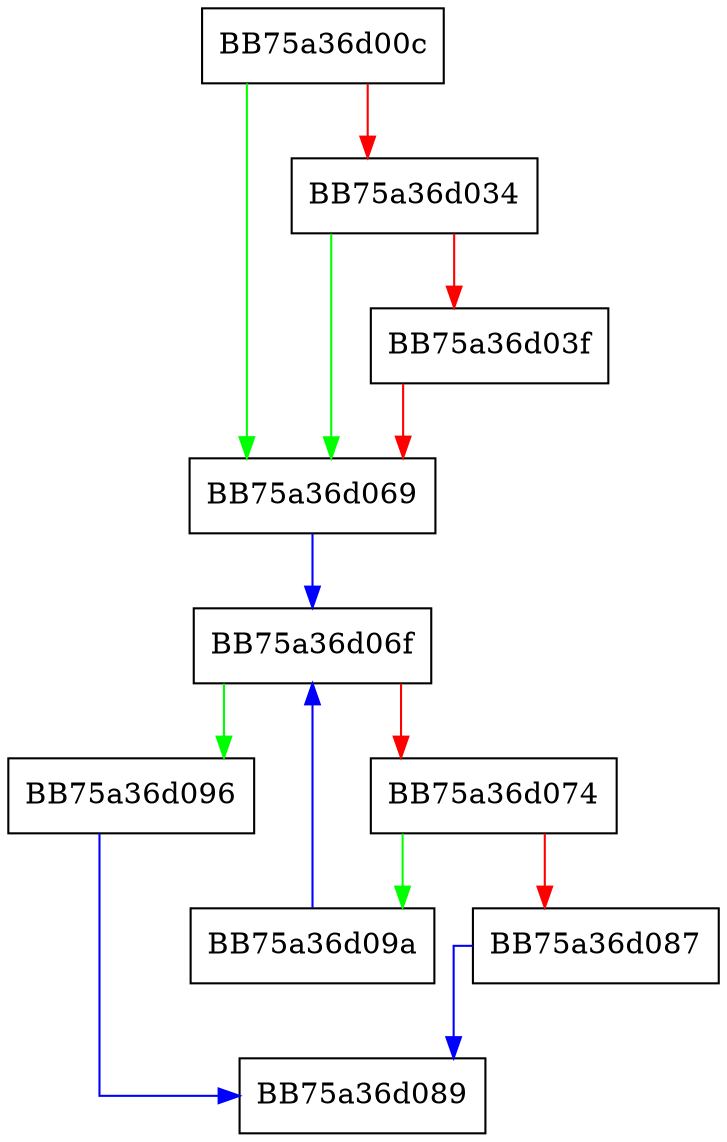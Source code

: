 digraph latent_sig_only {
  node [shape="box"];
  graph [splines=ortho];
  BB75a36d00c -> BB75a36d069 [color="green"];
  BB75a36d00c -> BB75a36d034 [color="red"];
  BB75a36d034 -> BB75a36d069 [color="green"];
  BB75a36d034 -> BB75a36d03f [color="red"];
  BB75a36d03f -> BB75a36d069 [color="red"];
  BB75a36d069 -> BB75a36d06f [color="blue"];
  BB75a36d06f -> BB75a36d096 [color="green"];
  BB75a36d06f -> BB75a36d074 [color="red"];
  BB75a36d074 -> BB75a36d09a [color="green"];
  BB75a36d074 -> BB75a36d087 [color="red"];
  BB75a36d087 -> BB75a36d089 [color="blue"];
  BB75a36d096 -> BB75a36d089 [color="blue"];
  BB75a36d09a -> BB75a36d06f [color="blue"];
}